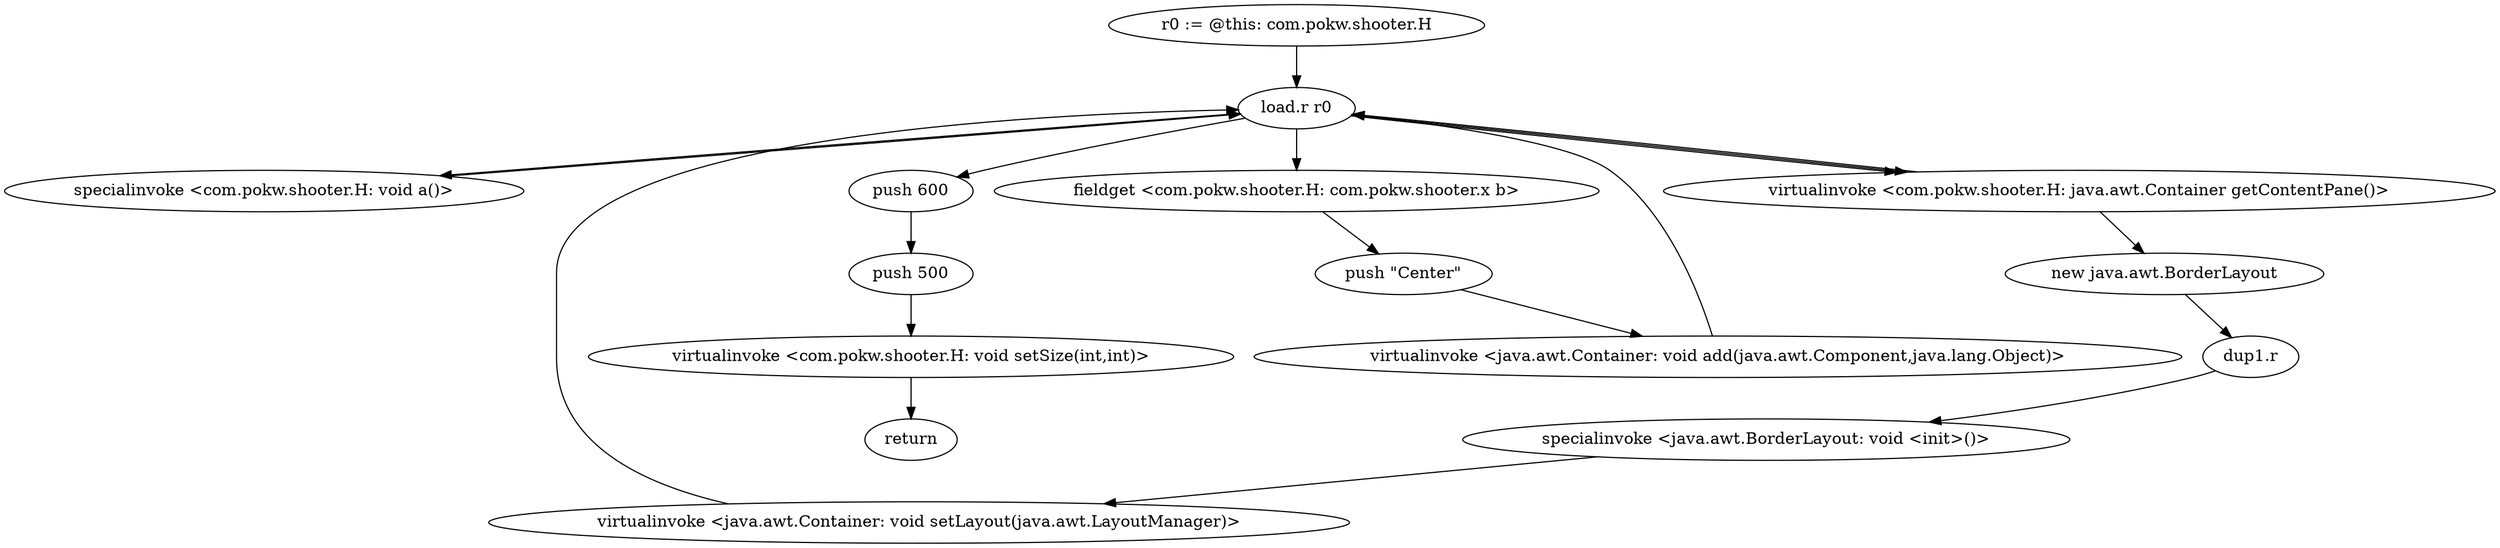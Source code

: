 digraph "" {
    "r0 := @this: com.pokw.shooter.H"
    "load.r r0"
    "r0 := @this: com.pokw.shooter.H"->"load.r r0";
    "specialinvoke <com.pokw.shooter.H: void a()>"
    "load.r r0"->"specialinvoke <com.pokw.shooter.H: void a()>";
    "specialinvoke <com.pokw.shooter.H: void a()>"->"load.r r0";
    "virtualinvoke <com.pokw.shooter.H: java.awt.Container getContentPane()>"
    "load.r r0"->"virtualinvoke <com.pokw.shooter.H: java.awt.Container getContentPane()>";
    "new java.awt.BorderLayout"
    "virtualinvoke <com.pokw.shooter.H: java.awt.Container getContentPane()>"->"new java.awt.BorderLayout";
    "dup1.r"
    "new java.awt.BorderLayout"->"dup1.r";
    "specialinvoke <java.awt.BorderLayout: void <init>()>"
    "dup1.r"->"specialinvoke <java.awt.BorderLayout: void <init>()>";
    "virtualinvoke <java.awt.Container: void setLayout(java.awt.LayoutManager)>"
    "specialinvoke <java.awt.BorderLayout: void <init>()>"->"virtualinvoke <java.awt.Container: void setLayout(java.awt.LayoutManager)>";
    "virtualinvoke <java.awt.Container: void setLayout(java.awt.LayoutManager)>"->"load.r r0";
    "load.r r0"->"virtualinvoke <com.pokw.shooter.H: java.awt.Container getContentPane()>";
    "virtualinvoke <com.pokw.shooter.H: java.awt.Container getContentPane()>"->"load.r r0";
    "fieldget <com.pokw.shooter.H: com.pokw.shooter.x b>"
    "load.r r0"->"fieldget <com.pokw.shooter.H: com.pokw.shooter.x b>";
    "push \"Center\""
    "fieldget <com.pokw.shooter.H: com.pokw.shooter.x b>"->"push \"Center\"";
    "virtualinvoke <java.awt.Container: void add(java.awt.Component,java.lang.Object)>"
    "push \"Center\""->"virtualinvoke <java.awt.Container: void add(java.awt.Component,java.lang.Object)>";
    "virtualinvoke <java.awt.Container: void add(java.awt.Component,java.lang.Object)>"->"load.r r0";
    "push 600"
    "load.r r0"->"push 600";
    "push 500"
    "push 600"->"push 500";
    "virtualinvoke <com.pokw.shooter.H: void setSize(int,int)>"
    "push 500"->"virtualinvoke <com.pokw.shooter.H: void setSize(int,int)>";
    "return"
    "virtualinvoke <com.pokw.shooter.H: void setSize(int,int)>"->"return";
}
